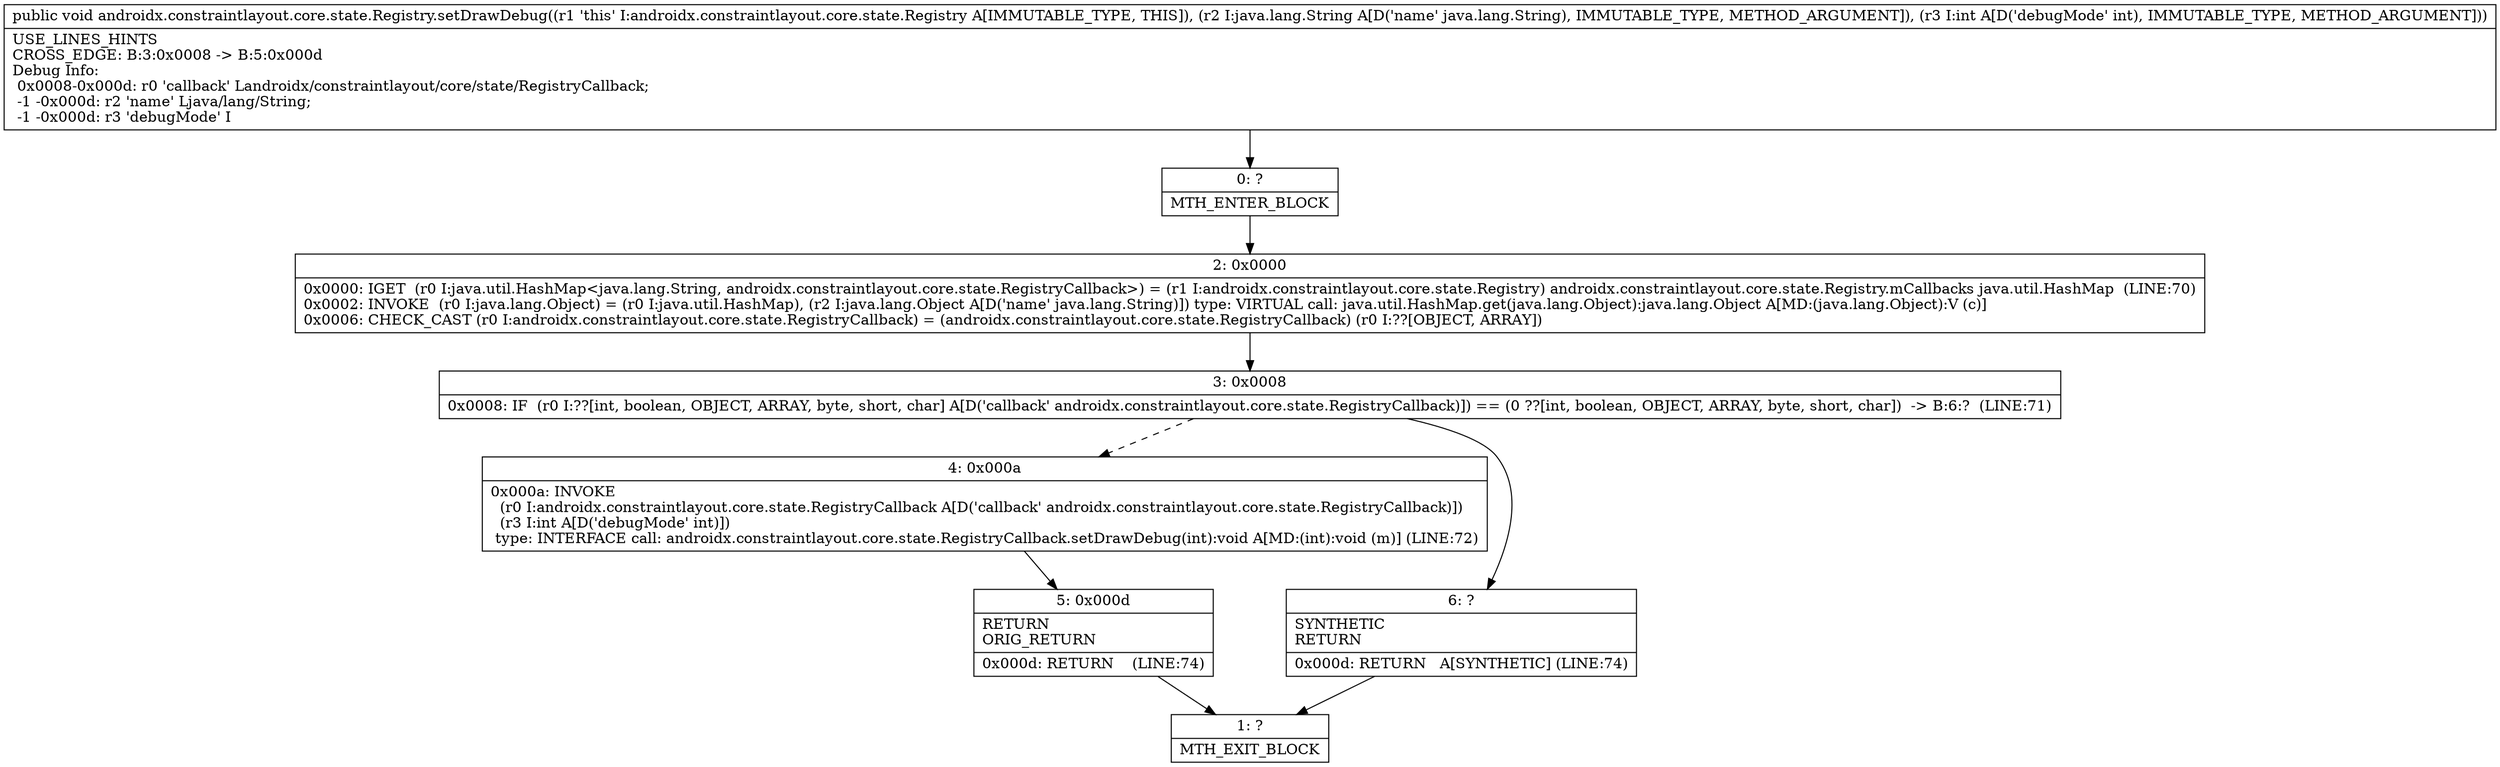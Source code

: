 digraph "CFG forandroidx.constraintlayout.core.state.Registry.setDrawDebug(Ljava\/lang\/String;I)V" {
Node_0 [shape=record,label="{0\:\ ?|MTH_ENTER_BLOCK\l}"];
Node_2 [shape=record,label="{2\:\ 0x0000|0x0000: IGET  (r0 I:java.util.HashMap\<java.lang.String, androidx.constraintlayout.core.state.RegistryCallback\>) = (r1 I:androidx.constraintlayout.core.state.Registry) androidx.constraintlayout.core.state.Registry.mCallbacks java.util.HashMap  (LINE:70)\l0x0002: INVOKE  (r0 I:java.lang.Object) = (r0 I:java.util.HashMap), (r2 I:java.lang.Object A[D('name' java.lang.String)]) type: VIRTUAL call: java.util.HashMap.get(java.lang.Object):java.lang.Object A[MD:(java.lang.Object):V (c)]\l0x0006: CHECK_CAST (r0 I:androidx.constraintlayout.core.state.RegistryCallback) = (androidx.constraintlayout.core.state.RegistryCallback) (r0 I:??[OBJECT, ARRAY]) \l}"];
Node_3 [shape=record,label="{3\:\ 0x0008|0x0008: IF  (r0 I:??[int, boolean, OBJECT, ARRAY, byte, short, char] A[D('callback' androidx.constraintlayout.core.state.RegistryCallback)]) == (0 ??[int, boolean, OBJECT, ARRAY, byte, short, char])  \-\> B:6:?  (LINE:71)\l}"];
Node_4 [shape=record,label="{4\:\ 0x000a|0x000a: INVOKE  \l  (r0 I:androidx.constraintlayout.core.state.RegistryCallback A[D('callback' androidx.constraintlayout.core.state.RegistryCallback)])\l  (r3 I:int A[D('debugMode' int)])\l type: INTERFACE call: androidx.constraintlayout.core.state.RegistryCallback.setDrawDebug(int):void A[MD:(int):void (m)] (LINE:72)\l}"];
Node_5 [shape=record,label="{5\:\ 0x000d|RETURN\lORIG_RETURN\l|0x000d: RETURN    (LINE:74)\l}"];
Node_1 [shape=record,label="{1\:\ ?|MTH_EXIT_BLOCK\l}"];
Node_6 [shape=record,label="{6\:\ ?|SYNTHETIC\lRETURN\l|0x000d: RETURN   A[SYNTHETIC] (LINE:74)\l}"];
MethodNode[shape=record,label="{public void androidx.constraintlayout.core.state.Registry.setDrawDebug((r1 'this' I:androidx.constraintlayout.core.state.Registry A[IMMUTABLE_TYPE, THIS]), (r2 I:java.lang.String A[D('name' java.lang.String), IMMUTABLE_TYPE, METHOD_ARGUMENT]), (r3 I:int A[D('debugMode' int), IMMUTABLE_TYPE, METHOD_ARGUMENT]))  | USE_LINES_HINTS\lCROSS_EDGE: B:3:0x0008 \-\> B:5:0x000d\lDebug Info:\l  0x0008\-0x000d: r0 'callback' Landroidx\/constraintlayout\/core\/state\/RegistryCallback;\l  \-1 \-0x000d: r2 'name' Ljava\/lang\/String;\l  \-1 \-0x000d: r3 'debugMode' I\l}"];
MethodNode -> Node_0;Node_0 -> Node_2;
Node_2 -> Node_3;
Node_3 -> Node_4[style=dashed];
Node_3 -> Node_6;
Node_4 -> Node_5;
Node_5 -> Node_1;
Node_6 -> Node_1;
}

